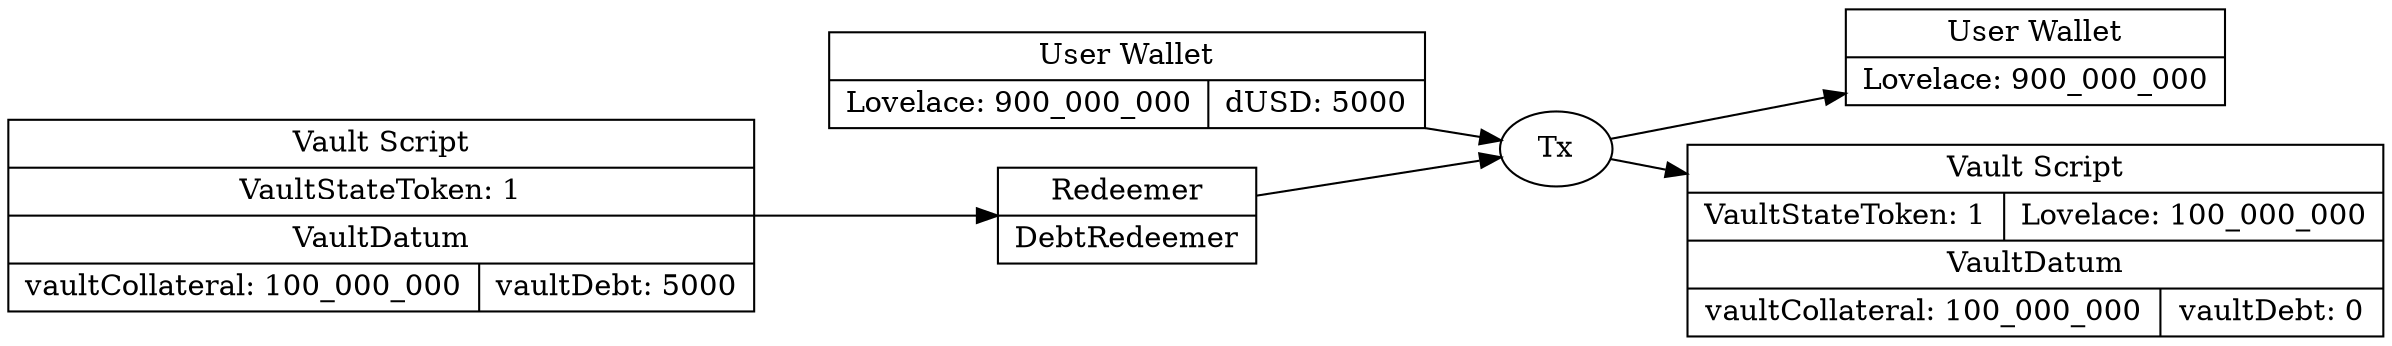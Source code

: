 digraph "repayDUSD" {
  rankdir = LR;

  wallet_in [shape=record,label="{{User Wallet | {Lovelace: 900_000_000 | dUSD: 5000}}}"];
  wallet_out [shape=record,label="{{User Wallet | {Lovelace: 900_000_000}}}"];

  vault_script_in
    [ shape=record
    , label=
        "{{ Vault Script
         | {VaultStateToken: 1}
         | VaultDatum
         | { vaultCollateral: 100_000_000
           | vaultDebt: 5000
           }
         }}"
    ];
  vault_script_out
    [ shape=record
    , label=
        "{{ Vault Script
         | {VaultStateToken: 1 | Lovelace: 100_000_000}
         | VaultDatum
         | { vaultCollateral: 100_000_000
           | vaultDebt: 0
           }
         }}"
    ];

  redeemer 
    [ shape=record
    , label="{{Redeemer | DebtRedeemer}}"
    ];

  tx [label="Tx"];

  wallet_in -> tx ;
  vault_script_in -> redeemer;
  redeemer -> tx;
  tx -> wallet_out;
  tx -> vault_script_out;
}
